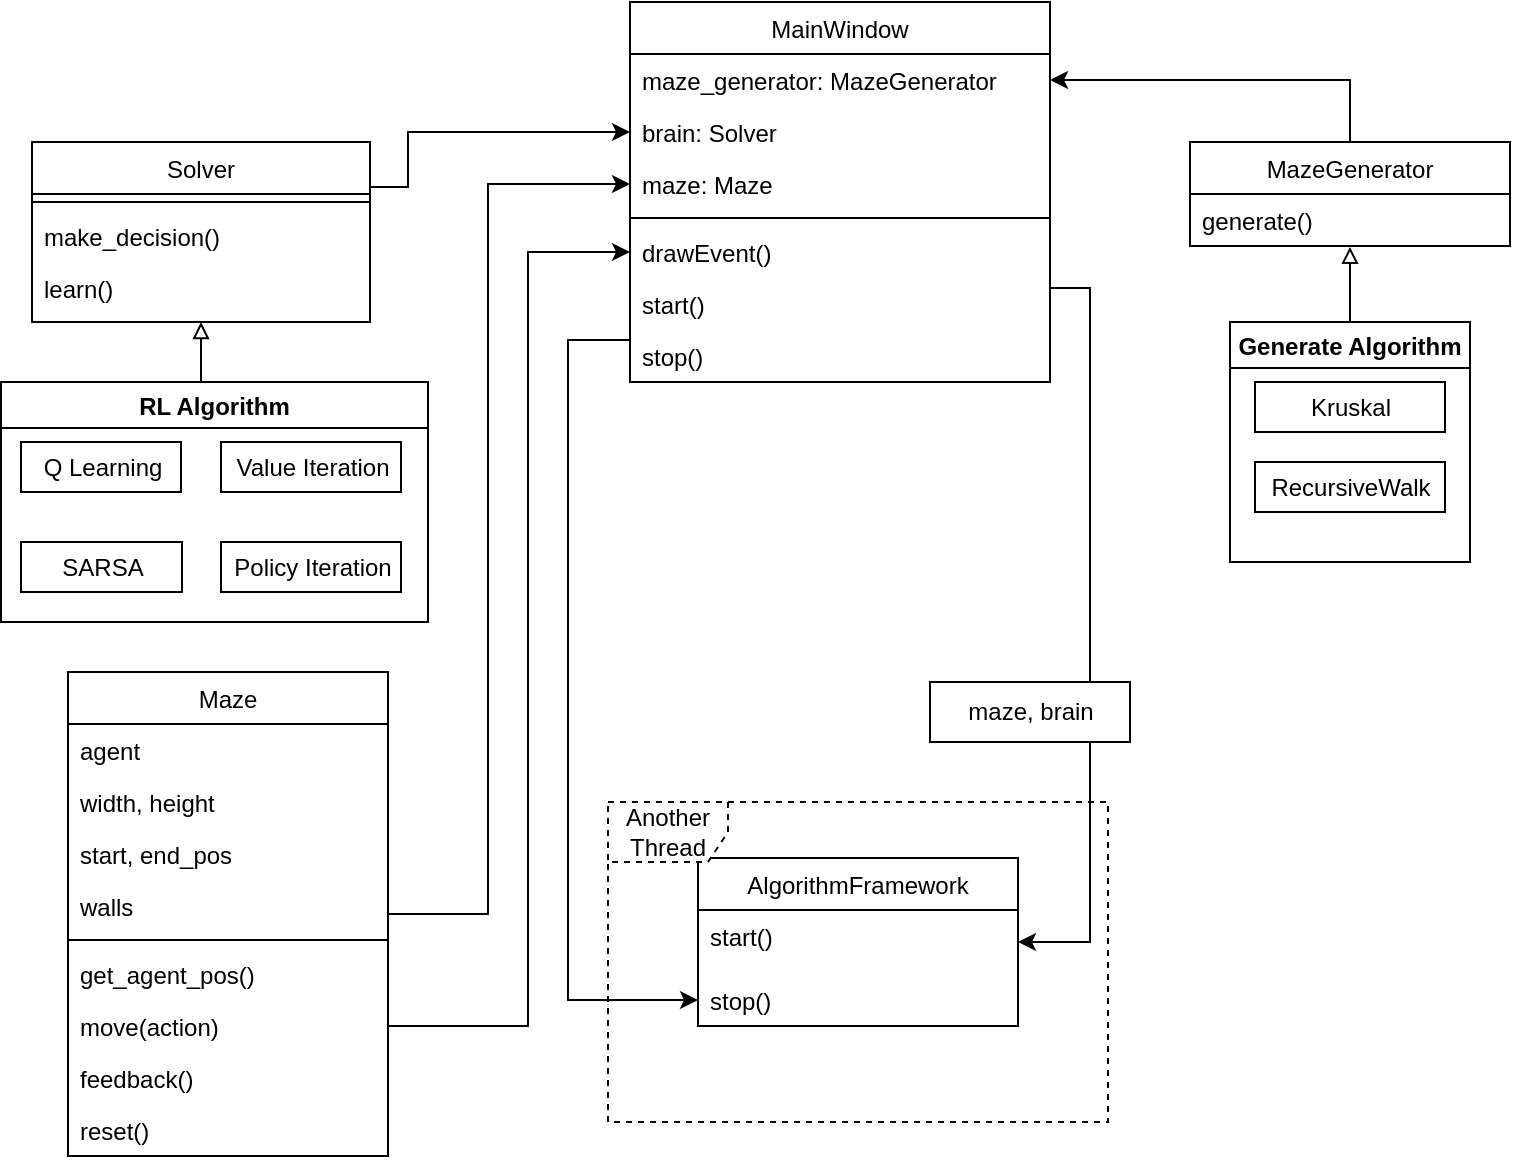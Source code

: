<mxfile version="20.3.0" type="device"><diagram id="C5RBs43oDa-KdzZeNtuy" name="Page-1"><mxGraphModel dx="981" dy="591" grid="1" gridSize="10" guides="1" tooltips="1" connect="1" arrows="1" fold="1" page="1" pageScale="1" pageWidth="827" pageHeight="1169" math="0" shadow="0"><root><mxCell id="WIyWlLk6GJQsqaUBKTNV-0"/><mxCell id="WIyWlLk6GJQsqaUBKTNV-1" parent="WIyWlLk6GJQsqaUBKTNV-0"/><mxCell id="vfi5BLVlFttulR-N0FI6-4" style="edgeStyle=orthogonalEdgeStyle;rounded=0;orthogonalLoop=1;jettySize=auto;html=1;entryX=0;entryY=0.5;entryDx=0;entryDy=0;" parent="WIyWlLk6GJQsqaUBKTNV-1" source="zkfFHV4jXpPFQw0GAbJ--6" target="vfi5BLVlFttulR-N0FI6-3" edge="1"><mxGeometry relative="1" as="geometry"><mxPoint x="251.0" y="350" as="targetPoint"/><Array as="points"><mxPoint x="250" y="706"/><mxPoint x="250" y="341"/></Array></mxGeometry></mxCell><mxCell id="zkfFHV4jXpPFQw0GAbJ--6" value="Maze" style="swimlane;fontStyle=0;align=center;verticalAlign=top;childLayout=stackLayout;horizontal=1;startSize=26;horizontalStack=0;resizeParent=1;resizeLast=0;collapsible=1;marginBottom=0;rounded=0;shadow=0;strokeWidth=1;" parent="WIyWlLk6GJQsqaUBKTNV-1" vertex="1"><mxGeometry x="40" y="585" width="160" height="242" as="geometry"><mxRectangle x="60" y="585" width="160" height="26" as="alternateBounds"/></mxGeometry></mxCell><mxCell id="zkfFHV4jXpPFQw0GAbJ--7" value="agent" style="text;align=left;verticalAlign=top;spacingLeft=4;spacingRight=4;overflow=hidden;rotatable=0;points=[[0,0.5],[1,0.5]];portConstraint=eastwest;" parent="zkfFHV4jXpPFQw0GAbJ--6" vertex="1"><mxGeometry y="26" width="160" height="26" as="geometry"/></mxCell><mxCell id="zkfFHV4jXpPFQw0GAbJ--8" value="width, height" style="text;align=left;verticalAlign=top;spacingLeft=4;spacingRight=4;overflow=hidden;rotatable=0;points=[[0,0.5],[1,0.5]];portConstraint=eastwest;rounded=0;shadow=0;html=0;" parent="zkfFHV4jXpPFQw0GAbJ--6" vertex="1"><mxGeometry y="52" width="160" height="26" as="geometry"/></mxCell><mxCell id="Iyhr8hPYvJm-ZNE2aFvn-0" value="start, end_pos" style="text;align=left;verticalAlign=top;spacingLeft=4;spacingRight=4;overflow=hidden;rotatable=0;points=[[0,0.5],[1,0.5]];portConstraint=eastwest;rounded=0;shadow=0;html=0;" parent="zkfFHV4jXpPFQw0GAbJ--6" vertex="1"><mxGeometry y="78" width="160" height="26" as="geometry"/></mxCell><mxCell id="Iyhr8hPYvJm-ZNE2aFvn-1" value="walls" style="text;align=left;verticalAlign=top;spacingLeft=4;spacingRight=4;overflow=hidden;rotatable=0;points=[[0,0.5],[1,0.5]];portConstraint=eastwest;rounded=0;shadow=0;html=0;" parent="zkfFHV4jXpPFQw0GAbJ--6" vertex="1"><mxGeometry y="104" width="160" height="26" as="geometry"/></mxCell><mxCell id="zkfFHV4jXpPFQw0GAbJ--9" value="" style="line;html=1;strokeWidth=1;align=left;verticalAlign=middle;spacingTop=-1;spacingLeft=3;spacingRight=3;rotatable=0;labelPosition=right;points=[];portConstraint=eastwest;" parent="zkfFHV4jXpPFQw0GAbJ--6" vertex="1"><mxGeometry y="130" width="160" height="8" as="geometry"/></mxCell><mxCell id="zkfFHV4jXpPFQw0GAbJ--11" value="get_agent_pos()" style="text;align=left;verticalAlign=top;spacingLeft=4;spacingRight=4;overflow=hidden;rotatable=0;points=[[0,0.5],[1,0.5]];portConstraint=eastwest;" parent="zkfFHV4jXpPFQw0GAbJ--6" vertex="1"><mxGeometry y="138" width="160" height="26" as="geometry"/></mxCell><mxCell id="Iyhr8hPYvJm-ZNE2aFvn-3" value="move(action)" style="text;align=left;verticalAlign=top;spacingLeft=4;spacingRight=4;overflow=hidden;rotatable=0;points=[[0,0.5],[1,0.5]];portConstraint=eastwest;" parent="zkfFHV4jXpPFQw0GAbJ--6" vertex="1"><mxGeometry y="164" width="160" height="26" as="geometry"/></mxCell><mxCell id="Iyhr8hPYvJm-ZNE2aFvn-4" value="feedback()" style="text;align=left;verticalAlign=top;spacingLeft=4;spacingRight=4;overflow=hidden;rotatable=0;points=[[0,0.5],[1,0.5]];portConstraint=eastwest;" parent="zkfFHV4jXpPFQw0GAbJ--6" vertex="1"><mxGeometry y="190" width="160" height="26" as="geometry"/></mxCell><mxCell id="Iyhr8hPYvJm-ZNE2aFvn-5" value="reset()" style="text;align=left;verticalAlign=top;spacingLeft=4;spacingRight=4;overflow=hidden;rotatable=0;points=[[0,0.5],[1,0.5]];portConstraint=eastwest;" parent="zkfFHV4jXpPFQw0GAbJ--6" vertex="1"><mxGeometry y="216" width="160" height="26" as="geometry"/></mxCell><mxCell id="Iyhr8hPYvJm-ZNE2aFvn-6" value="MainWindow" style="swimlane;fontStyle=0;align=center;verticalAlign=top;childLayout=stackLayout;horizontal=1;startSize=26;horizontalStack=0;resizeParent=1;resizeLast=0;collapsible=1;marginBottom=0;rounded=0;shadow=0;strokeWidth=1;" parent="WIyWlLk6GJQsqaUBKTNV-1" vertex="1"><mxGeometry x="321" y="250" width="210" height="190" as="geometry"><mxRectangle x="130" y="380" width="160" height="26" as="alternateBounds"/></mxGeometry></mxCell><mxCell id="vfi5BLVlFttulR-N0FI6-13" value="maze_generator: MazeGenerator" style="text;align=left;verticalAlign=top;spacingLeft=4;spacingRight=4;overflow=hidden;rotatable=0;points=[[0,0.5],[1,0.5]];portConstraint=eastwest;" parent="Iyhr8hPYvJm-ZNE2aFvn-6" vertex="1"><mxGeometry y="26" width="210" height="26" as="geometry"/></mxCell><mxCell id="vfi5BLVlFttulR-N0FI6-10" value="brain: Solver" style="text;align=left;verticalAlign=top;spacingLeft=4;spacingRight=4;overflow=hidden;rotatable=0;points=[[0,0.5],[1,0.5]];portConstraint=eastwest;" parent="Iyhr8hPYvJm-ZNE2aFvn-6" vertex="1"><mxGeometry y="52" width="210" height="26" as="geometry"/></mxCell><mxCell id="vfi5BLVlFttulR-N0FI6-3" value="maze: Maze" style="text;align=left;verticalAlign=top;spacingLeft=4;spacingRight=4;overflow=hidden;rotatable=0;points=[[0,0.5],[1,0.5]];portConstraint=eastwest;" parent="Iyhr8hPYvJm-ZNE2aFvn-6" vertex="1"><mxGeometry y="78" width="210" height="26" as="geometry"/></mxCell><mxCell id="vfi5BLVlFttulR-N0FI6-37" value="" style="line;html=1;strokeWidth=1;align=left;verticalAlign=middle;spacingTop=-1;spacingLeft=3;spacingRight=3;rotatable=0;labelPosition=right;points=[];portConstraint=eastwest;" parent="Iyhr8hPYvJm-ZNE2aFvn-6" vertex="1"><mxGeometry y="104" width="210" height="8" as="geometry"/></mxCell><mxCell id="Iyhr8hPYvJm-ZNE2aFvn-12" value="drawEvent()" style="text;align=left;verticalAlign=top;spacingLeft=4;spacingRight=4;overflow=hidden;rotatable=0;points=[[0,0.5],[1,0.5]];portConstraint=eastwest;" parent="Iyhr8hPYvJm-ZNE2aFvn-6" vertex="1"><mxGeometry y="112" width="210" height="26" as="geometry"/></mxCell><mxCell id="Iyhr8hPYvJm-ZNE2aFvn-14" value="start()" style="text;align=left;verticalAlign=top;spacingLeft=4;spacingRight=4;overflow=hidden;rotatable=0;points=[[0,0.5],[1,0.5]];portConstraint=eastwest;" parent="Iyhr8hPYvJm-ZNE2aFvn-6" vertex="1"><mxGeometry y="138" width="210" height="26" as="geometry"/></mxCell><mxCell id="vfi5BLVlFttulR-N0FI6-12" value="stop()" style="text;align=left;verticalAlign=top;spacingLeft=4;spacingRight=4;overflow=hidden;rotatable=0;points=[[0,0.5],[1,0.5]];portConstraint=eastwest;" parent="Iyhr8hPYvJm-ZNE2aFvn-6" vertex="1"><mxGeometry y="164" width="210" height="26" as="geometry"/></mxCell><mxCell id="Iyhr8hPYvJm-ZNE2aFvn-22" value="AlgorithmFramework" style="swimlane;fontStyle=0;childLayout=stackLayout;horizontal=1;startSize=26;fillColor=none;horizontalStack=0;resizeParent=1;resizeParentMax=0;resizeLast=0;collapsible=1;marginBottom=0;" parent="WIyWlLk6GJQsqaUBKTNV-1" vertex="1"><mxGeometry x="355" y="678" width="160" height="84" as="geometry"/></mxCell><mxCell id="Iyhr8hPYvJm-ZNE2aFvn-23" value="start()" style="text;strokeColor=none;fillColor=none;align=left;verticalAlign=top;spacingLeft=4;spacingRight=4;overflow=hidden;rotatable=0;points=[[0,0.5],[1,0.5]];portConstraint=eastwest;" parent="Iyhr8hPYvJm-ZNE2aFvn-22" vertex="1"><mxGeometry y="26" width="160" height="32" as="geometry"/></mxCell><mxCell id="Iyhr8hPYvJm-ZNE2aFvn-24" value="stop()" style="text;strokeColor=none;fillColor=none;align=left;verticalAlign=top;spacingLeft=4;spacingRight=4;overflow=hidden;rotatable=0;points=[[0,0.5],[1,0.5]];portConstraint=eastwest;" parent="Iyhr8hPYvJm-ZNE2aFvn-22" vertex="1"><mxGeometry y="58" width="160" height="26" as="geometry"/></mxCell><mxCell id="vfi5BLVlFttulR-N0FI6-0" style="edgeStyle=orthogonalEdgeStyle;rounded=0;orthogonalLoop=1;jettySize=auto;html=1;entryX=0;entryY=0.5;entryDx=0;entryDy=0;exitX=1;exitY=0.5;exitDx=0;exitDy=0;" parent="WIyWlLk6GJQsqaUBKTNV-1" source="Iyhr8hPYvJm-ZNE2aFvn-3" target="Iyhr8hPYvJm-ZNE2aFvn-12" edge="1"><mxGeometry relative="1" as="geometry"><Array as="points"><mxPoint x="270" y="762"/><mxPoint x="270" y="375"/></Array></mxGeometry></mxCell><mxCell id="vfi5BLVlFttulR-N0FI6-15" style="edgeStyle=orthogonalEdgeStyle;rounded=0;orthogonalLoop=1;jettySize=auto;html=1;entryX=1;entryY=0.5;entryDx=0;entryDy=0;" parent="WIyWlLk6GJQsqaUBKTNV-1" source="vfi5BLVlFttulR-N0FI6-5" target="vfi5BLVlFttulR-N0FI6-13" edge="1"><mxGeometry relative="1" as="geometry"/></mxCell><mxCell id="vfi5BLVlFttulR-N0FI6-5" value="MazeGenerator" style="swimlane;fontStyle=0;childLayout=stackLayout;horizontal=1;startSize=26;fillColor=none;horizontalStack=0;resizeParent=1;resizeParentMax=0;resizeLast=0;collapsible=1;marginBottom=0;" parent="WIyWlLk6GJQsqaUBKTNV-1" vertex="1"><mxGeometry x="601" y="320" width="160" height="52" as="geometry"/></mxCell><mxCell id="vfi5BLVlFttulR-N0FI6-6" value="generate()" style="text;strokeColor=none;fillColor=none;align=left;verticalAlign=top;spacingLeft=4;spacingRight=4;overflow=hidden;rotatable=0;points=[[0,0.5],[1,0.5]];portConstraint=eastwest;" parent="vfi5BLVlFttulR-N0FI6-5" vertex="1"><mxGeometry y="26" width="160" height="26" as="geometry"/></mxCell><mxCell id="vfi5BLVlFttulR-N0FI6-22" style="edgeStyle=orthogonalEdgeStyle;rounded=0;orthogonalLoop=1;jettySize=auto;html=1;endArrow=classic;endFill=1;entryX=1;entryY=0.5;entryDx=0;entryDy=0;" parent="WIyWlLk6GJQsqaUBKTNV-1" source="Iyhr8hPYvJm-ZNE2aFvn-14" target="Iyhr8hPYvJm-ZNE2aFvn-23" edge="1"><mxGeometry relative="1" as="geometry"><mxPoint x="541" y="720" as="targetPoint"/><Array as="points"><mxPoint x="551" y="393"/><mxPoint x="551" y="720"/></Array></mxGeometry></mxCell><mxCell id="vfi5BLVlFttulR-N0FI6-23" style="edgeStyle=orthogonalEdgeStyle;rounded=0;orthogonalLoop=1;jettySize=auto;html=1;exitX=0;exitY=0.5;exitDx=0;exitDy=0;entryX=0;entryY=0.5;entryDx=0;entryDy=0;endArrow=classic;endFill=1;" parent="WIyWlLk6GJQsqaUBKTNV-1" source="vfi5BLVlFttulR-N0FI6-12" target="Iyhr8hPYvJm-ZNE2aFvn-24" edge="1"><mxGeometry relative="1" as="geometry"><Array as="points"><mxPoint x="321" y="419"/><mxPoint x="290" y="419"/><mxPoint x="290" y="749"/></Array></mxGeometry></mxCell><mxCell id="vfi5BLVlFttulR-N0FI6-24" value="Another&lt;br&gt;Thread" style="shape=umlFrame;whiteSpace=wrap;html=1;dashed=1;" parent="WIyWlLk6GJQsqaUBKTNV-1" vertex="1"><mxGeometry x="310" y="650" width="250" height="160" as="geometry"/></mxCell><mxCell id="vfi5BLVlFttulR-N0FI6-25" value="maze, brain" style="html=1;" parent="WIyWlLk6GJQsqaUBKTNV-1" vertex="1"><mxGeometry x="471" y="590" width="100" height="30" as="geometry"/></mxCell><mxCell id="vfi5BLVlFttulR-N0FI6-38" style="edgeStyle=orthogonalEdgeStyle;rounded=0;orthogonalLoop=1;jettySize=auto;html=1;exitX=1;exitY=0.25;exitDx=0;exitDy=0;entryX=0;entryY=0.5;entryDx=0;entryDy=0;endArrow=classic;endFill=1;" parent="WIyWlLk6GJQsqaUBKTNV-1" source="vfi5BLVlFttulR-N0FI6-27" target="vfi5BLVlFttulR-N0FI6-10" edge="1"><mxGeometry relative="1" as="geometry"><Array as="points"><mxPoint x="210" y="342"/><mxPoint x="210" y="315"/></Array></mxGeometry></mxCell><mxCell id="vfi5BLVlFttulR-N0FI6-27" value="Solver" style="swimlane;fontStyle=0;align=center;verticalAlign=top;childLayout=stackLayout;horizontal=1;startSize=26;horizontalStack=0;resizeParent=1;resizeLast=0;collapsible=1;marginBottom=0;rounded=0;shadow=0;strokeWidth=1;" parent="WIyWlLk6GJQsqaUBKTNV-1" vertex="1"><mxGeometry x="22" y="320" width="169" height="90" as="geometry"><mxRectangle x="130" y="380" width="160" height="26" as="alternateBounds"/></mxGeometry></mxCell><mxCell id="vfi5BLVlFttulR-N0FI6-32" value="" style="line;html=1;strokeWidth=1;align=left;verticalAlign=middle;spacingTop=-1;spacingLeft=3;spacingRight=3;rotatable=0;labelPosition=right;points=[];portConstraint=eastwest;" parent="vfi5BLVlFttulR-N0FI6-27" vertex="1"><mxGeometry y="26" width="169" height="8" as="geometry"/></mxCell><mxCell id="vfi5BLVlFttulR-N0FI6-33" value="make_decision()" style="text;align=left;verticalAlign=top;spacingLeft=4;spacingRight=4;overflow=hidden;rotatable=0;points=[[0,0.5],[1,0.5]];portConstraint=eastwest;" parent="vfi5BLVlFttulR-N0FI6-27" vertex="1"><mxGeometry y="34" width="169" height="26" as="geometry"/></mxCell><mxCell id="vfi5BLVlFttulR-N0FI6-34" value="learn()" style="text;align=left;verticalAlign=top;spacingLeft=4;spacingRight=4;overflow=hidden;rotatable=0;points=[[0,0.5],[1,0.5]];portConstraint=eastwest;" parent="vfi5BLVlFttulR-N0FI6-27" vertex="1"><mxGeometry y="60" width="169" height="26" as="geometry"/></mxCell><mxCell id="iHIuGBNXyMEFyDkjQCCX-3" style="edgeStyle=orthogonalEdgeStyle;rounded=0;orthogonalLoop=1;jettySize=auto;html=1;exitX=0.5;exitY=0;exitDx=0;exitDy=0;entryX=0.5;entryY=1;entryDx=0;entryDy=0;endArrow=block;endFill=0;" edge="1" parent="WIyWlLk6GJQsqaUBKTNV-1" source="iHIuGBNXyMEFyDkjQCCX-2" target="vfi5BLVlFttulR-N0FI6-27"><mxGeometry relative="1" as="geometry"/></mxCell><mxCell id="iHIuGBNXyMEFyDkjQCCX-2" value="RL Algorithm" style="swimlane;" vertex="1" parent="WIyWlLk6GJQsqaUBKTNV-1"><mxGeometry x="6.5" y="440" width="213.5" height="120" as="geometry"/></mxCell><mxCell id="vfi5BLVlFttulR-N0FI6-43" value="SARSA" style="html=1;" parent="iHIuGBNXyMEFyDkjQCCX-2" vertex="1"><mxGeometry x="10" y="80" width="80.5" height="25" as="geometry"/></mxCell><mxCell id="vfi5BLVlFttulR-N0FI6-40" value="Q Learning" style="html=1;" parent="iHIuGBNXyMEFyDkjQCCX-2" vertex="1"><mxGeometry x="10" y="30" width="80" height="25" as="geometry"/></mxCell><mxCell id="iHIuGBNXyMEFyDkjQCCX-4" value="Policy Iteration" style="html=1;" vertex="1" parent="iHIuGBNXyMEFyDkjQCCX-2"><mxGeometry x="110" y="80" width="90" height="25" as="geometry"/></mxCell><mxCell id="iHIuGBNXyMEFyDkjQCCX-5" value="Value Iteration" style="html=1;" vertex="1" parent="iHIuGBNXyMEFyDkjQCCX-2"><mxGeometry x="110" y="30" width="90" height="25" as="geometry"/></mxCell><mxCell id="iHIuGBNXyMEFyDkjQCCX-9" style="edgeStyle=orthogonalEdgeStyle;rounded=0;orthogonalLoop=1;jettySize=auto;html=1;entryX=0.5;entryY=1.017;entryDx=0;entryDy=0;entryPerimeter=0;endArrow=block;endFill=0;" edge="1" parent="WIyWlLk6GJQsqaUBKTNV-1" source="iHIuGBNXyMEFyDkjQCCX-6" target="vfi5BLVlFttulR-N0FI6-6"><mxGeometry relative="1" as="geometry"/></mxCell><mxCell id="iHIuGBNXyMEFyDkjQCCX-6" value="Generate Algorithm" style="swimlane;" vertex="1" parent="WIyWlLk6GJQsqaUBKTNV-1"><mxGeometry x="621" y="410" width="120" height="120" as="geometry"/></mxCell><mxCell id="vfi5BLVlFttulR-N0FI6-18" value="RecursiveWalk" style="html=1;" parent="iHIuGBNXyMEFyDkjQCCX-6" vertex="1"><mxGeometry x="12.5" y="70" width="95" height="25" as="geometry"/></mxCell><mxCell id="vfi5BLVlFttulR-N0FI6-17" value="Kruskal" style="html=1;" parent="iHIuGBNXyMEFyDkjQCCX-6" vertex="1"><mxGeometry x="12.5" y="30" width="95" height="25" as="geometry"/></mxCell></root></mxGraphModel></diagram></mxfile>